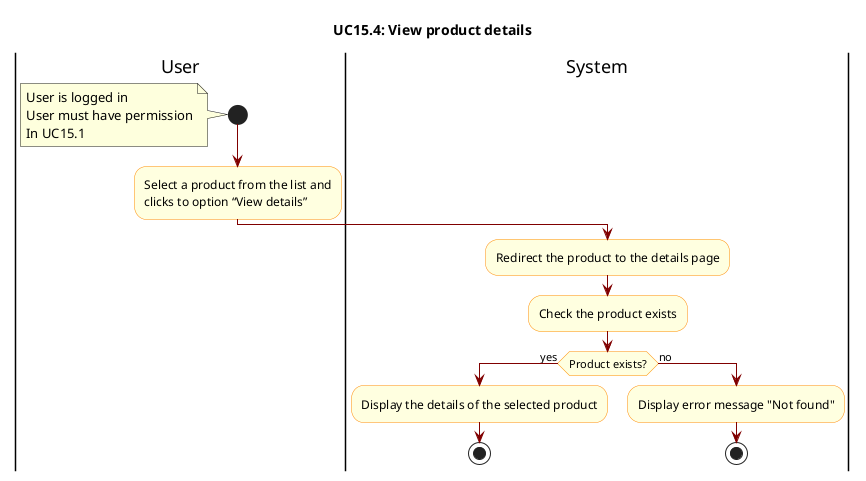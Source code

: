 @startuml

skinparam ActivityBackgroundColor LightYellow
skinparam ActivityBorderColor DarkOrange
skinparam ArrowColor Maroon

title UC15.4: View product details

|User|
start
note left
    User is logged in  
    User must have permission
    In UC15.1
end note

|User|
:Select a product from the list and 
clicks to option “View details”;

|System|
:Redirect the product to the details page;
:Check the product exists;

if(Product exists?) then(yes)    
    :Display the details of the selected product;
    stop
else(no)
    :Display error message "Not found";
    stop
endif


@enduml
